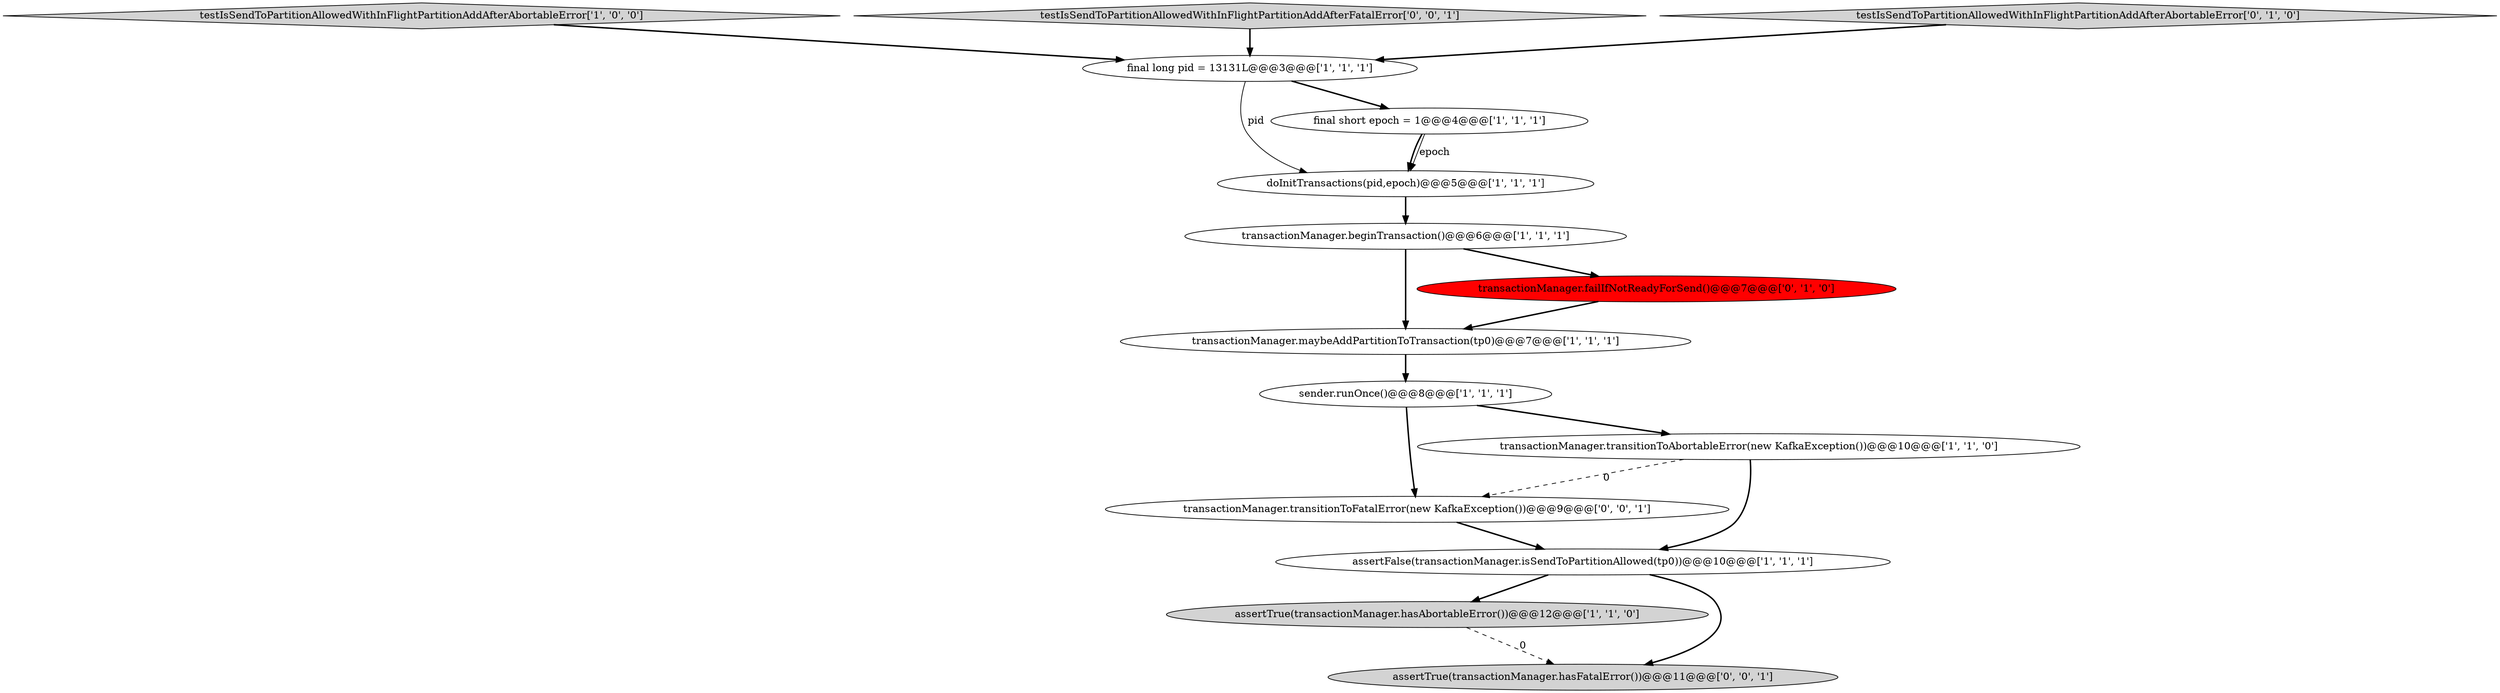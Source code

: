 digraph {
9 [style = filled, label = "testIsSendToPartitionAllowedWithInFlightPartitionAddAfterAbortableError['1', '0', '0']", fillcolor = lightgray, shape = diamond image = "AAA0AAABBB1BBB"];
4 [style = filled, label = "transactionManager.beginTransaction()@@@6@@@['1', '1', '1']", fillcolor = white, shape = ellipse image = "AAA0AAABBB1BBB"];
3 [style = filled, label = "assertTrue(transactionManager.hasAbortableError())@@@12@@@['1', '1', '0']", fillcolor = lightgray, shape = ellipse image = "AAA0AAABBB1BBB"];
12 [style = filled, label = "transactionManager.transitionToFatalError(new KafkaException())@@@9@@@['0', '0', '1']", fillcolor = white, shape = ellipse image = "AAA0AAABBB3BBB"];
14 [style = filled, label = "testIsSendToPartitionAllowedWithInFlightPartitionAddAfterFatalError['0', '0', '1']", fillcolor = lightgray, shape = diamond image = "AAA0AAABBB3BBB"];
6 [style = filled, label = "doInitTransactions(pid,epoch)@@@5@@@['1', '1', '1']", fillcolor = white, shape = ellipse image = "AAA0AAABBB1BBB"];
7 [style = filled, label = "transactionManager.transitionToAbortableError(new KafkaException())@@@10@@@['1', '1', '0']", fillcolor = white, shape = ellipse image = "AAA0AAABBB1BBB"];
11 [style = filled, label = "testIsSendToPartitionAllowedWithInFlightPartitionAddAfterAbortableError['0', '1', '0']", fillcolor = lightgray, shape = diamond image = "AAA0AAABBB2BBB"];
2 [style = filled, label = "assertFalse(transactionManager.isSendToPartitionAllowed(tp0))@@@10@@@['1', '1', '1']", fillcolor = white, shape = ellipse image = "AAA0AAABBB1BBB"];
1 [style = filled, label = "transactionManager.maybeAddPartitionToTransaction(tp0)@@@7@@@['1', '1', '1']", fillcolor = white, shape = ellipse image = "AAA0AAABBB1BBB"];
0 [style = filled, label = "final long pid = 13131L@@@3@@@['1', '1', '1']", fillcolor = white, shape = ellipse image = "AAA0AAABBB1BBB"];
13 [style = filled, label = "assertTrue(transactionManager.hasFatalError())@@@11@@@['0', '0', '1']", fillcolor = lightgray, shape = ellipse image = "AAA0AAABBB3BBB"];
8 [style = filled, label = "final short epoch = 1@@@4@@@['1', '1', '1']", fillcolor = white, shape = ellipse image = "AAA0AAABBB1BBB"];
5 [style = filled, label = "sender.runOnce()@@@8@@@['1', '1', '1']", fillcolor = white, shape = ellipse image = "AAA0AAABBB1BBB"];
10 [style = filled, label = "transactionManager.failIfNotReadyForSend()@@@7@@@['0', '1', '0']", fillcolor = red, shape = ellipse image = "AAA1AAABBB2BBB"];
1->5 [style = bold, label=""];
7->12 [style = dashed, label="0"];
4->10 [style = bold, label=""];
5->7 [style = bold, label=""];
6->4 [style = bold, label=""];
12->2 [style = bold, label=""];
4->1 [style = bold, label=""];
8->6 [style = bold, label=""];
11->0 [style = bold, label=""];
9->0 [style = bold, label=""];
14->0 [style = bold, label=""];
10->1 [style = bold, label=""];
5->12 [style = bold, label=""];
3->13 [style = dashed, label="0"];
7->2 [style = bold, label=""];
8->6 [style = solid, label="epoch"];
2->3 [style = bold, label=""];
0->8 [style = bold, label=""];
2->13 [style = bold, label=""];
0->6 [style = solid, label="pid"];
}
